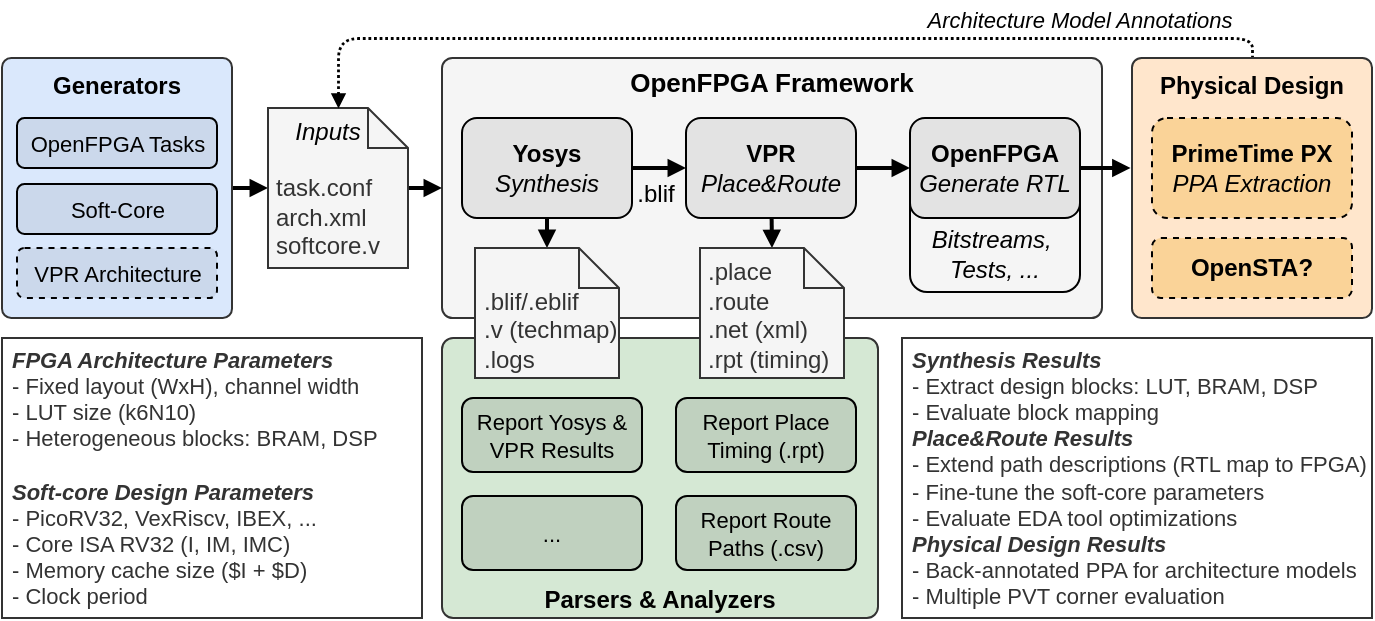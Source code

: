 <mxfile version="19.0.3" type="device" pages="3"><diagram id="5QamSihSE1bTuqWYQ-EL" name="platform"><mxGraphModel dx="946" dy="672" grid="1" gridSize="10" guides="1" tooltips="1" connect="1" arrows="1" fold="1" page="1" pageScale="1" pageWidth="850" pageHeight="1100" math="0" shadow="0"><root><mxCell id="0"/><mxCell id="1" parent="0"/><mxCell id="3yY-Rrm731GGQ9Ax8U3V-15" value="Parsers &amp;amp; Analyzers" style="rounded=1;whiteSpace=wrap;html=1;fillColor=#d5e8d4;strokeColor=#333333;fontStyle=1;verticalAlign=bottom;arcSize=4;" parent="1" vertex="1"><mxGeometry x="320" y="430" width="218" height="140" as="geometry"/></mxCell><mxCell id="3yY-Rrm731GGQ9Ax8U3V-2" value="&lt;font style=&quot;font-size: 13px;&quot; color=&quot;#000000&quot;&gt;OpenFPGA Framework&lt;/font&gt;" style="rounded=1;whiteSpace=wrap;html=1;fillColor=#f5f5f5;fontColor=#333333;strokeColor=#333333;fontStyle=1;verticalAlign=top;spacingTop=-2;absoluteArcSize=0;imageHeight=24;arcSize=4;" parent="1" vertex="1"><mxGeometry x="320" y="290" width="330" height="130" as="geometry"/></mxCell><mxCell id="3yY-Rrm731GGQ9Ax8U3V-6" style="rounded=0;orthogonalLoop=1;jettySize=auto;html=1;entryX=0;entryY=0.5;entryDx=0;entryDy=0;endArrow=block;endFill=1;strokeWidth=2;endSize=4;startSize=4;" parent="1" source="3yY-Rrm731GGQ9Ax8U3V-3" target="3yY-Rrm731GGQ9Ax8U3V-4" edge="1"><mxGeometry relative="1" as="geometry"/></mxCell><mxCell id="3yY-Rrm731GGQ9Ax8U3V-11" style="rounded=0;orthogonalLoop=1;jettySize=auto;html=1;entryX=0.5;entryY=0;entryDx=0;entryDy=0;entryPerimeter=0;endArrow=block;endFill=1;strokeWidth=2;endSize=4;startSize=4;" parent="1" source="3yY-Rrm731GGQ9Ax8U3V-3" target="3yY-Rrm731GGQ9Ax8U3V-10" edge="1"><mxGeometry relative="1" as="geometry"/></mxCell><mxCell id="3yY-Rrm731GGQ9Ax8U3V-3" value="&lt;b&gt;Yosys&lt;/b&gt;&lt;br&gt;&lt;i&gt;Synthesis&lt;/i&gt;" style="rounded=1;whiteSpace=wrap;html=1;fillColor=#E3E3E3;strokeColor=#000000;fontColor=#000000;" parent="1" vertex="1"><mxGeometry x="330" y="320" width="85" height="50" as="geometry"/></mxCell><mxCell id="3yY-Rrm731GGQ9Ax8U3V-8" style="rounded=0;orthogonalLoop=1;jettySize=auto;html=1;entryX=0;entryY=0.5;entryDx=0;entryDy=0;endArrow=block;endFill=1;strokeWidth=2;endSize=4;startSize=4;" parent="1" source="3yY-Rrm731GGQ9Ax8U3V-4" target="3yY-Rrm731GGQ9Ax8U3V-5" edge="1"><mxGeometry relative="1" as="geometry"/></mxCell><mxCell id="3yY-Rrm731GGQ9Ax8U3V-12" style="rounded=0;orthogonalLoop=1;jettySize=auto;html=1;entryX=0.5;entryY=0;entryDx=0;entryDy=0;entryPerimeter=0;endArrow=block;endFill=1;strokeWidth=2;endSize=4;startSize=4;" parent="1" source="3yY-Rrm731GGQ9Ax8U3V-4" target="3yY-Rrm731GGQ9Ax8U3V-9" edge="1"><mxGeometry relative="1" as="geometry"/></mxCell><mxCell id="3yY-Rrm731GGQ9Ax8U3V-4" value="&lt;b&gt;VPR&lt;/b&gt;&lt;br&gt;&lt;i&gt;Place&amp;amp;Route&lt;/i&gt;" style="rounded=1;whiteSpace=wrap;html=1;fillColor=#E3E3E3;strokeColor=#000000;fontColor=#000000;" parent="1" vertex="1"><mxGeometry x="442" y="320" width="85" height="50" as="geometry"/></mxCell><mxCell id="miN4TuWVm2FkpGfGNJGS-5" style="rounded=0;orthogonalLoop=1;jettySize=auto;html=1;endArrow=block;endFill=1;strokeWidth=2;endSize=4;startSize=4;exitX=1;exitY=0.5;exitDx=0;exitDy=0;entryX=-0.006;entryY=0.423;entryDx=0;entryDy=0;entryPerimeter=0;" parent="1" source="3yY-Rrm731GGQ9Ax8U3V-5" target="miN4TuWVm2FkpGfGNJGS-1" edge="1"><mxGeometry relative="1" as="geometry"><mxPoint x="652" y="345.176" as="sourcePoint"/><mxPoint x="670" y="345" as="targetPoint"/></mxGeometry></mxCell><mxCell id="3yY-Rrm731GGQ9Ax8U3V-7" value=".blif" style="text;html=1;strokeColor=none;fillColor=none;align=center;verticalAlign=middle;whiteSpace=wrap;rounded=0;" parent="1" vertex="1"><mxGeometry x="407" y="347.5" width="40" height="20" as="geometry"/></mxCell><mxCell id="3yY-Rrm731GGQ9Ax8U3V-9" value="&lt;div&gt;&lt;span&gt;.place&lt;/span&gt;&lt;/div&gt;&lt;div&gt;&lt;span&gt;.route&lt;/span&gt;&lt;/div&gt;&lt;div&gt;&lt;span&gt;.net (xml)&lt;/span&gt;&lt;/div&gt;&lt;div&gt;&lt;span&gt;.rpt (timing)&lt;/span&gt;&lt;/div&gt;" style="shape=note;size=20;whiteSpace=wrap;html=1;align=left;verticalAlign=bottom;spacingTop=0;spacingLeft=2;fillColor=#f5f5f5;strokeColor=#333333;fontColor=#333333;" parent="1" vertex="1"><mxGeometry x="449" y="385" width="72" height="65" as="geometry"/></mxCell><mxCell id="3yY-Rrm731GGQ9Ax8U3V-10" value="&lt;div&gt;&lt;span style=&quot;background-color: initial;&quot;&gt;.blif/.eblif&lt;/span&gt;&lt;br&gt;&lt;/div&gt;&lt;div&gt;&lt;span style=&quot;background-color: initial;&quot;&gt;.v (techmap)&lt;br&gt;&lt;/span&gt;&lt;span style=&quot;background-color: initial;&quot;&gt;.logs&lt;/span&gt;&lt;/div&gt;" style="shape=note;size=20;whiteSpace=wrap;html=1;align=left;verticalAlign=bottom;spacingTop=0;spacingLeft=2;fillColor=#f5f5f5;strokeColor=#333333;fontColor=#333333;" parent="1" vertex="1"><mxGeometry x="336.5" y="385" width="72" height="65" as="geometry"/></mxCell><mxCell id="3yY-Rrm731GGQ9Ax8U3V-22" style="edgeStyle=none;rounded=0;orthogonalLoop=1;jettySize=auto;html=1;entryX=0;entryY=0.5;entryDx=0;entryDy=0;entryPerimeter=0;fontSize=11;fontColor=#000000;endArrow=block;endFill=1;strokeWidth=2;endSize=4;startSize=4;" parent="1" source="3yY-Rrm731GGQ9Ax8U3V-13" target="3yY-Rrm731GGQ9Ax8U3V-17" edge="1"><mxGeometry relative="1" as="geometry"><mxPoint x="240" y="355" as="targetPoint"/></mxGeometry></mxCell><mxCell id="3yY-Rrm731GGQ9Ax8U3V-13" value="Generators" style="rounded=1;whiteSpace=wrap;html=1;fillColor=#dae8fc;strokeColor=#333333;fontStyle=1;verticalAlign=top;arcSize=4;" parent="1" vertex="1"><mxGeometry x="100" y="290" width="115" height="130" as="geometry"/></mxCell><mxCell id="3yY-Rrm731GGQ9Ax8U3V-18" style="edgeStyle=none;rounded=0;orthogonalLoop=1;jettySize=auto;html=1;entryX=0;entryY=0.5;entryDx=0;entryDy=0;fontSize=11;fontColor=#000000;endArrow=block;endFill=1;strokeWidth=2;endSize=4;startSize=4;" parent="1" source="3yY-Rrm731GGQ9Ax8U3V-17" target="3yY-Rrm731GGQ9Ax8U3V-2" edge="1"><mxGeometry relative="1" as="geometry"/></mxCell><mxCell id="3yY-Rrm731GGQ9Ax8U3V-17" value="&lt;div style=&quot;text-align: center&quot;&gt;&lt;/div&gt;&lt;div style=&quot;text-align: center;&quot;&gt;&lt;i style=&quot;&quot;&gt;&lt;font color=&quot;#000000&quot;&gt;Inputs&lt;/font&gt;&lt;/i&gt;&lt;/div&gt;&lt;div style=&quot;font-weight: bold; text-align: center;&quot;&gt;&lt;b&gt;&lt;br&gt;&lt;/b&gt;&lt;/div&gt;task.conf&lt;br&gt;arch.xml&lt;br&gt;softcore.v" style="shape=note;size=20;whiteSpace=wrap;html=1;align=left;verticalAlign=middle;spacingLeft=2;fillColor=#f5f5f5;strokeColor=#333333;fontColor=#333333;" parent="1" vertex="1"><mxGeometry x="233" y="315" width="70" height="80" as="geometry"/></mxCell><mxCell id="3yY-Rrm731GGQ9Ax8U3V-19" value="OpenFPGA Tasks" style="rounded=1;whiteSpace=wrap;html=1;fontSize=11;strokeColor=#000000;fillColor=#CBD8EB;" parent="1" vertex="1"><mxGeometry x="107.5" y="320" width="100" height="25" as="geometry"/></mxCell><mxCell id="3yY-Rrm731GGQ9Ax8U3V-20" value="VPR Architecture" style="rounded=1;whiteSpace=wrap;html=1;fontSize=11;strokeColor=#000000;dashed=1;fillColor=#CBD8EB;" parent="1" vertex="1"><mxGeometry x="107.5" y="385" width="100" height="25" as="geometry"/></mxCell><mxCell id="3yY-Rrm731GGQ9Ax8U3V-21" value="Soft-Core" style="rounded=1;whiteSpace=wrap;html=1;fontSize=11;strokeColor=#000000;fillColor=#CBD8EB;" parent="1" vertex="1"><mxGeometry x="107.5" y="353" width="100" height="25" as="geometry"/></mxCell><mxCell id="3yY-Rrm731GGQ9Ax8U3V-24" value="&lt;i&gt;&lt;b&gt;FPGA Architecture Parameters&lt;/b&gt;&lt;br&gt;&lt;/i&gt;-&amp;nbsp;Fixed layout (WxH), channel width&lt;br&gt;- LUT size (k6N10)&lt;br&gt;- Heterogeneous blocks: BRAM, DSP&lt;br&gt;&lt;br&gt;&lt;i&gt;&lt;b&gt;Soft-core Design Parameters&lt;/b&gt;&amp;nbsp;&lt;br&gt;&lt;/i&gt;- PicoRV32, VexRiscv, IBEX, ...&lt;br&gt;- Core ISA RV32 (I, IM, IMC)&lt;br&gt;- Memory cache size ($I + $D)&lt;br&gt;- Clock period" style="rounded=0;whiteSpace=wrap;html=1;fontSize=11;fontColor=#333333;strokeColor=#333333;align=left;verticalAlign=middle;spacingLeft=3;" parent="1" vertex="1"><mxGeometry x="100" y="430" width="210" height="140" as="geometry"/></mxCell><mxCell id="3yY-Rrm731GGQ9Ax8U3V-25" value="Report Yosys &amp;amp; VPR Results" style="rounded=1;fontSize=11;strokeColor=#000000;fillColor=#C0D1BF;whiteSpace=wrap;html=1;" parent="1" vertex="1"><mxGeometry x="330" y="460" width="90" height="37" as="geometry"/></mxCell><mxCell id="3yY-Rrm731GGQ9Ax8U3V-29" value="Report Place Timing (.rpt)" style="rounded=1;whiteSpace=wrap;html=1;fontSize=11;strokeColor=#000000;fillColor=#C0D1BF;" parent="1" vertex="1"><mxGeometry x="437" y="460" width="90" height="37" as="geometry"/></mxCell><mxCell id="3yY-Rrm731GGQ9Ax8U3V-30" value="..." style="rounded=1;whiteSpace=wrap;html=1;fontSize=11;strokeColor=#000000;fillColor=#C0D1BF;" parent="1" vertex="1"><mxGeometry x="330" y="509" width="90" height="37" as="geometry"/></mxCell><mxCell id="3yY-Rrm731GGQ9Ax8U3V-31" value="&lt;i&gt;&lt;b&gt;Synthesis Results&lt;/b&gt;&lt;br&gt;&lt;/i&gt;- Extract design blocks: LUT, BRAM, DSP&lt;br&gt;- Evaluate block mapping&lt;br&gt;&lt;i&gt;&lt;b&gt;Place&amp;amp;Route Results&lt;/b&gt;&lt;br&gt;&lt;/i&gt;- Extend path descriptions (RTL map to FPGA)&lt;br&gt;- Fine-tune the soft-core parameters&amp;nbsp;&lt;br&gt;- Evaluate EDA tool optimizations&lt;br&gt;&lt;b&gt;&lt;i&gt;Physical Design Results&lt;br&gt;&lt;/i&gt;&lt;/b&gt;- Back-annotated PPA for architecture models&amp;nbsp;&amp;nbsp;&lt;br&gt;- Multiple PVT corner evaluation" style="rounded=0;whiteSpace=wrap;html=1;fontSize=11;fontColor=#333333;strokeColor=#333333;align=left;verticalAlign=middle;spacingLeft=3;" parent="1" vertex="1"><mxGeometry x="550" y="430" width="235" height="140" as="geometry"/></mxCell><mxCell id="3yY-Rrm731GGQ9Ax8U3V-33" value="Report Route Paths (.csv)" style="rounded=1;whiteSpace=wrap;html=1;fontSize=11;strokeColor=#000000;fillColor=#C0D1BF;" parent="1" vertex="1"><mxGeometry x="437" y="509" width="90" height="37" as="geometry"/></mxCell><mxCell id="miN4TuWVm2FkpGfGNJGS-7" style="edgeStyle=orthogonalEdgeStyle;rounded=1;orthogonalLoop=1;jettySize=auto;html=1;entryX=0.5;entryY=0;entryDx=0;entryDy=0;entryPerimeter=0;exitX=0.5;exitY=0;exitDx=0;exitDy=0;endArrow=block;endFill=1;strokeWidth=1.4;endSize=4;startSize=4;arcSize=20;jumpStyle=none;dashed=1;dashPattern=1 1;" parent="1" source="miN4TuWVm2FkpGfGNJGS-1" target="3yY-Rrm731GGQ9Ax8U3V-17" edge="1"><mxGeometry relative="1" as="geometry"><Array as="points"><mxPoint x="725" y="280"/><mxPoint x="268" y="280"/></Array></mxGeometry></mxCell><mxCell id="miN4TuWVm2FkpGfGNJGS-1" value="&lt;b&gt;Physical Design&lt;/b&gt;" style="rounded=1;whiteSpace=wrap;html=1;align=center;spacingLeft=0;fillColor=#ffe6cc;strokeColor=#333333;arcSize=4;verticalAlign=top;" parent="1" vertex="1"><mxGeometry x="665" y="290" width="120" height="130" as="geometry"/></mxCell><mxCell id="miN4TuWVm2FkpGfGNJGS-2" value="&lt;b&gt;PrimeTime PX&lt;/b&gt;&lt;br&gt;&lt;i&gt;PPA Extraction&lt;/i&gt;" style="rounded=1;whiteSpace=wrap;html=1;align=center;spacingLeft=0;fillColor=#FAD398;strokeColor=#000000;dashed=1;" parent="1" vertex="1"><mxGeometry x="675" y="320" width="100" height="50" as="geometry"/></mxCell><mxCell id="miN4TuWVm2FkpGfGNJGS-3" value="&lt;b&gt;OpenSTA?&lt;/b&gt;" style="rounded=1;whiteSpace=wrap;html=1;align=center;spacingLeft=0;fillColor=#FAD398;strokeColor=#000000;dashed=1;" parent="1" vertex="1"><mxGeometry x="675" y="380" width="100" height="30" as="geometry"/></mxCell><mxCell id="miN4TuWVm2FkpGfGNJGS-8" value="&lt;span style=&quot;font-size: 11px;&quot;&gt;&lt;i&gt;Architecture Model Annotations&lt;/i&gt;&lt;/span&gt;" style="text;html=1;strokeColor=none;fillColor=none;align=center;verticalAlign=middle;whiteSpace=wrap;rounded=0;dashed=1;" parent="1" vertex="1"><mxGeometry x="554" y="261" width="170" height="20" as="geometry"/></mxCell><mxCell id="NyCY-iZICcE-NzD8MqP5-1" value="&lt;div&gt;&lt;i&gt;Bitstreams,&amp;nbsp;&lt;/i&gt;&lt;/div&gt;&lt;div&gt;&lt;i&gt;Tests, ...&lt;/i&gt;&lt;br&gt;&lt;/div&gt;" style="rounded=1;whiteSpace=wrap;html=1;align=center;spacingLeft=0;fillColor=#F5F5F5;fontColor=#000000;strokeColor=#000000;verticalAlign=bottom;spacingBottom=2;" parent="1" vertex="1"><mxGeometry x="554" y="350" width="85" height="57" as="geometry"/></mxCell><mxCell id="3yY-Rrm731GGQ9Ax8U3V-5" value="&lt;div&gt;&lt;b&gt;OpenFPGA&lt;/b&gt;&lt;/div&gt;&lt;i&gt;&lt;div&gt;&lt;i&gt;Generate RTL&lt;/i&gt;&lt;/div&gt;&lt;/i&gt;" style="rounded=1;whiteSpace=wrap;html=1;align=center;spacingLeft=0;fillColor=#E3E3E3;fontColor=#000000;strokeColor=#000000;" parent="1" vertex="1"><mxGeometry x="554" y="320" width="85" height="50" as="geometry"/></mxCell></root></mxGraphModel></diagram><diagram id="-rtAcdeCw6EAc30biyAN" name="io-files"><mxGraphModel dx="1465" dy="983" grid="1" gridSize="10" guides="1" tooltips="1" connect="1" arrows="1" fold="1" page="1" pageScale="1" pageWidth="850" pageHeight="1100" math="0" shadow="0"><root><mxCell id="0"/><mxCell id="1" parent="0"/><mxCell id="8ciTEl764mrWdn89On1b-10" value="" style="rounded=1;whiteSpace=wrap;html=1;strokeColor=#4D9900;fillColor=#d5e8d4;arcSize=3;strokeWidth=1;dashed=1;" parent="1" vertex="1"><mxGeometry x="350" y="230" width="140" height="240" as="geometry"/></mxCell><mxCell id="8ciTEl764mrWdn89On1b-3" value="VPR" style="rounded=0;whiteSpace=wrap;html=1;fillColor=#dae8fc;strokeColor=none;align=left;fontStyle=2;verticalAlign=top;spacingTop=-7;fontSize=11;" parent="1" vertex="1"><mxGeometry x="350.5" y="305" width="139" height="125" as="geometry"/></mxCell><mxCell id="8ciTEl764mrWdn89On1b-2" value="Yosys" style="rounded=0;whiteSpace=wrap;html=1;fillColor=#fff2cc;strokeColor=none;align=left;fontStyle=2;verticalAlign=top;spacingTop=-7;fontSize=11;" parent="1" vertex="1"><mxGeometry x="350.5" y="265" width="139" height="40" as="geometry"/></mxCell><mxCell id="5hfjcAy0X-5D-89gr8md-1" value="Logic Synthesis" style="rounded=1;whiteSpace=wrap;html=1;fontStyle=1;fillColor=#f5f5f5;fontColor=#000000;strokeColor=#000000;" parent="1" vertex="1"><mxGeometry x="360" y="280" width="120" height="20" as="geometry"/></mxCell><mxCell id="PZOEGFV6rA2GVYi4H-Vr-2" style="rounded=0;orthogonalLoop=1;jettySize=auto;html=1;entryX=0;entryY=0.5;entryDx=0;entryDy=0;entryPerimeter=0;fontColor=#000000;endArrow=block;endFill=1;exitX=1;exitY=0.5;exitDx=0;exitDy=0;strokeWidth=1;endSize=3;startSize=3;" parent="1" source="5hfjcAy0X-5D-89gr8md-1" target="PZOEGFV6rA2GVYi4H-Vr-1" edge="1"><mxGeometry relative="1" as="geometry"/></mxCell><mxCell id="-oA2niMfFa02Y7HDWIxf-1" value="Flow Setup" style="rounded=1;whiteSpace=wrap;html=1;fontStyle=1;fillColor=#f5f5f5;fontColor=#000000;strokeColor=#000000;" parent="1" vertex="1"><mxGeometry x="360" y="240" width="120" height="20" as="geometry"/></mxCell><mxCell id="mhgTr2qaUOVZFK6p9Ylu-2" style="rounded=0;orthogonalLoop=1;jettySize=auto;html=1;entryX=-0.002;entryY=0.375;entryDx=0;entryDy=0;entryPerimeter=0;fontSize=11;fontColor=#4D9900;endArrow=block;endFill=1;startSize=3;endSize=3;strokeWidth=1;" parent="1" source="-oA2niMfFa02Y7HDWIxf-2" target="mhgTr2qaUOVZFK6p9Ylu-1" edge="1"><mxGeometry relative="1" as="geometry"/></mxCell><mxCell id="-oA2niMfFa02Y7HDWIxf-2" value="Pack" style="rounded=1;whiteSpace=wrap;html=1;fontStyle=1;fillColor=#f5f5f5;fontColor=#000000;strokeColor=#000000;" parent="1" vertex="1"><mxGeometry x="360" y="320" width="120" height="20" as="geometry"/></mxCell><mxCell id="Hk917eG22un7bX2jcgSv-1" style="rounded=0;orthogonalLoop=1;jettySize=auto;html=1;entryX=-0.002;entryY=0.335;entryDx=0;entryDy=0;entryPerimeter=0;fontSize=11;fontColor=#4D9900;endArrow=block;endFill=1;startSize=3;endSize=3;strokeWidth=1;" parent="1" source="Tv-LQqNOd7PQRgvUZF-z-1" target="urnjLCWNgLB4XAwOemxo-1" edge="1"><mxGeometry relative="1" as="geometry"/></mxCell><mxCell id="Tv-LQqNOd7PQRgvUZF-z-1" value="Place" style="rounded=1;whiteSpace=wrap;html=1;fontStyle=1;fillColor=#f5f5f5;fontColor=#000000;strokeColor=#000000;" parent="1" vertex="1"><mxGeometry x="360" y="360" width="120" height="20" as="geometry"/></mxCell><mxCell id="Hk917eG22un7bX2jcgSv-2" style="rounded=0;orthogonalLoop=1;jettySize=auto;html=1;entryX=0.002;entryY=0.335;entryDx=0;entryDy=0;entryPerimeter=0;fontSize=11;fontColor=#4D9900;endArrow=block;endFill=1;startSize=3;endSize=3;strokeWidth=1;" parent="1" source="Tv-LQqNOd7PQRgvUZF-z-2" target="VbQCDtQZG1fknTUwbTT2-1" edge="1"><mxGeometry relative="1" as="geometry"/></mxCell><mxCell id="Tv-LQqNOd7PQRgvUZF-z-2" value="Route" style="rounded=1;whiteSpace=wrap;html=1;fontStyle=1;fillColor=#f5f5f5;fontColor=#000000;strokeColor=#000000;" parent="1" vertex="1"><mxGeometry x="360" y="400" width="120" height="20" as="geometry"/></mxCell><mxCell id="70IWSRcXyrhZSqp_CYc7-4" style="edgeStyle=none;rounded=0;orthogonalLoop=1;jettySize=auto;html=1;entryX=-0.003;entryY=0.342;entryDx=0;entryDy=0;entryPerimeter=0;fontSize=11;fontColor=#4D9900;endArrow=block;endFill=1;startSize=3;endSize=3;strokeWidth=1;" parent="1" source="8ciTEl764mrWdn89On1b-1" target="70IWSRcXyrhZSqp_CYc7-3" edge="1"><mxGeometry relative="1" as="geometry"/></mxCell><mxCell id="8ciTEl764mrWdn89On1b-1" value="Fabric Generation" style="rounded=1;whiteSpace=wrap;html=1;fontStyle=1;fillColor=#f5f5f5;fontColor=#000000;strokeColor=#000000;" parent="1" vertex="1"><mxGeometry x="360" y="440" width="120" height="20" as="geometry"/></mxCell><mxCell id="8ciTEl764mrWdn89On1b-5" value="" style="shape=singleArrow;direction=south;whiteSpace=wrap;html=1;fillColor=#000000;gradientColor=none;arrowWidth=0.586;arrowSize=0.478;" parent="1" vertex="1"><mxGeometry x="412.5" y="263" width="15" height="15" as="geometry"/></mxCell><mxCell id="8ciTEl764mrWdn89On1b-9" value="" style="shape=singleArrow;direction=south;whiteSpace=wrap;html=1;fillColor=#000000;gradientColor=none;arrowWidth=0.586;arrowSize=0.478;" parent="1" vertex="1"><mxGeometry x="412.5" y="303" width="15" height="15" as="geometry"/></mxCell><mxCell id="8ciTEl764mrWdn89On1b-16" value="" style="shape=singleArrow;direction=south;whiteSpace=wrap;html=1;fillColor=#000000;gradientColor=none;arrowWidth=0.586;arrowSize=0.478;" parent="1" vertex="1"><mxGeometry x="412.5" y="343" width="15" height="15" as="geometry"/></mxCell><mxCell id="8ciTEl764mrWdn89On1b-17" value="" style="shape=singleArrow;direction=south;whiteSpace=wrap;html=1;fillColor=#000000;gradientColor=none;arrowWidth=0.586;arrowSize=0.478;" parent="1" vertex="1"><mxGeometry x="412.5" y="383" width="15" height="15" as="geometry"/></mxCell><mxCell id="8ciTEl764mrWdn89On1b-18" value="" style="shape=singleArrow;direction=south;whiteSpace=wrap;html=1;fillColor=#000000;gradientColor=none;arrowWidth=0.586;arrowSize=0.478;" parent="1" vertex="1"><mxGeometry x="412.5" y="423" width="15" height="15" as="geometry"/></mxCell><mxCell id="PZOEGFV6rA2GVYi4H-Vr-1" value="&lt;div&gt;&lt;span&gt;&lt;b&gt;*.log, *.blif&lt;/b&gt;&lt;/span&gt;&lt;/div&gt;" style="shape=note;size=7;whiteSpace=wrap;html=1;align=left;verticalAlign=middle;spacingTop=-2;spacingLeft=0;fillColor=#FFFFFF;strokeColor=#000000;fontColor=#000000;strokeWidth=1;" parent="1" vertex="1"><mxGeometry x="504" y="280" width="156" height="20" as="geometry"/></mxCell><mxCell id="Cch_l9zPhTpsh9DEXmai-5" style="edgeStyle=orthogonalEdgeStyle;rounded=1;orthogonalLoop=1;jettySize=auto;html=1;entryX=0;entryY=0.5;entryDx=0;entryDy=0;fontSize=11;fontColor=#4D9900;endArrow=block;endFill=1;startSize=3;endSize=3;strokeWidth=1;" parent="1" source="sLvvpi_2KODPREbcUZ1g-1" target="5hfjcAy0X-5D-89gr8md-1" edge="1"><mxGeometry relative="1" as="geometry"/></mxCell><mxCell id="sLvvpi_2KODPREbcUZ1g-1" value="softcore.v&lt;div style=&quot;&quot;&gt;&lt;/div&gt;&lt;b&gt;&lt;div style=&quot;&quot;&gt;&lt;/div&gt;&lt;/b&gt;" style="shape=note;size=7;whiteSpace=wrap;html=1;align=left;verticalAlign=middle;spacingLeft=2;fillColor=#FFFFFF;strokeColor=#000000;fontColor=#000000;" parent="1" vertex="1"><mxGeometry x="246" y="280" width="90" height="20" as="geometry"/></mxCell><mxCell id="Cch_l9zPhTpsh9DEXmai-2" style="edgeStyle=none;rounded=0;orthogonalLoop=1;jettySize=auto;html=1;entryX=0;entryY=0.5;entryDx=0;entryDy=0;fontSize=11;fontColor=#4D9900;endArrow=block;endFill=1;startSize=3;endSize=3;strokeWidth=1;" parent="1" source="XbaIbwoqdaiLUef6Io7k-1" target="-oA2niMfFa02Y7HDWIxf-2" edge="1"><mxGeometry relative="1" as="geometry"/></mxCell><mxCell id="Cch_l9zPhTpsh9DEXmai-4" style="edgeStyle=orthogonalEdgeStyle;rounded=1;orthogonalLoop=1;jettySize=auto;html=1;entryX=0;entryY=0.5;entryDx=0;entryDy=0;fontSize=11;fontColor=#4D9900;endArrow=block;endFill=1;startSize=3;endSize=3;strokeWidth=1;" parent="1" source="XbaIbwoqdaiLUef6Io7k-1" target="Tv-LQqNOd7PQRgvUZF-z-2" edge="1"><mxGeometry relative="1" as="geometry"><Array as="points"><mxPoint x="345" y="330"/><mxPoint x="345" y="410"/></Array></mxGeometry></mxCell><mxCell id="XbaIbwoqdaiLUef6Io7k-1" value="vpr_arch.xml&lt;div style=&quot;&quot;&gt;&lt;/div&gt;&lt;b&gt;&lt;div style=&quot;&quot;&gt;&lt;/div&gt;&lt;/b&gt;" style="shape=note;size=7;whiteSpace=wrap;html=1;align=left;verticalAlign=middle;spacingLeft=2;fillColor=#FFFFFF;strokeColor=#000000;fontColor=#000000;" parent="1" vertex="1"><mxGeometry x="246" y="320" width="90" height="20" as="geometry"/></mxCell><mxCell id="Cch_l9zPhTpsh9DEXmai-1" style="edgeStyle=none;rounded=0;orthogonalLoop=1;jettySize=auto;html=1;fontSize=11;fontColor=#4D9900;endArrow=block;endFill=1;startSize=3;endSize=3;strokeWidth=1;fillColor=#f8cecc;strokeColor=#b85450;" parent="1" source="2LM6Og0NCxlezTUJCGrI-1" target="Tv-LQqNOd7PQRgvUZF-z-1" edge="1"><mxGeometry relative="1" as="geometry"/></mxCell><mxCell id="2LM6Og0NCxlezTUJCGrI-1" value="constraint.sdc&lt;div style=&quot;&quot;&gt;&lt;/div&gt;&lt;b&gt;&lt;div style=&quot;&quot;&gt;&lt;/div&gt;&lt;/b&gt;" style="shape=note;size=7;whiteSpace=wrap;html=1;align=left;verticalAlign=middle;spacingLeft=2;fillColor=default;strokeColor=#b85450;" parent="1" vertex="1"><mxGeometry x="246" y="360" width="90" height="20" as="geometry"/></mxCell><mxCell id="2LM6Og0NCxlezTUJCGrI-2" value="&lt;b&gt;&lt;i&gt;OpenFPGA Flow&lt;/i&gt;&lt;/b&gt;" style="text;html=1;strokeColor=none;fillColor=none;align=center;verticalAlign=middle;whiteSpace=wrap;rounded=0;glass=0;dashed=1;fontColor=#4D9900;" parent="1" vertex="1"><mxGeometry x="350" y="210" width="140" height="20" as="geometry"/></mxCell><mxCell id="mhgTr2qaUOVZFK6p9Ylu-1" value="&lt;div&gt;&lt;b&gt;*.net&lt;/b&gt;&lt;/div&gt;&lt;div&gt;&lt;i&gt;packing_pin_util.rpt&lt;/i&gt;&lt;/div&gt;" style="shape=note;size=7;whiteSpace=wrap;html=1;align=left;verticalAlign=middle;spacingTop=-2;spacingLeft=0;fillColor=#FFFFFF;strokeColor=#000000;fontColor=#000000;" parent="1" vertex="1"><mxGeometry x="504" y="320" width="156" height="30" as="geometry"/></mxCell><mxCell id="urnjLCWNgLB4XAwOemxo-1" value="&lt;div&gt;&lt;b&gt;*.place&lt;/b&gt;&lt;/div&gt;&lt;div&gt;&lt;i&gt;post_place.report_timing.rpt&lt;/i&gt;&lt;/div&gt;" style="shape=note;size=7;whiteSpace=wrap;html=1;align=left;verticalAlign=middle;spacingTop=-2;spacingLeft=0;fillColor=#FFFFFF;strokeColor=#000000;fontColor=#000000;" parent="1" vertex="1"><mxGeometry x="504" y="360" width="156" height="30" as="geometry"/></mxCell><mxCell id="VbQCDtQZG1fknTUwbTT2-1" value="&lt;b&gt;*.route&lt;br&gt;&lt;/b&gt;&lt;i&gt;report_timing.setup/hold.rpt&lt;/i&gt;" style="shape=note;size=7;whiteSpace=wrap;html=1;align=left;verticalAlign=middle;spacingTop=-2;spacingLeft=0;fillColor=#FFFFFF;strokeColor=#000000;fontColor=#000000;horizontal=1;labelPosition=center;verticalLabelPosition=middle;" parent="1" vertex="1"><mxGeometry x="504" y="400" width="156" height="30" as="geometry"/></mxCell><mxCell id="70IWSRcXyrhZSqp_CYc7-2" style="edgeStyle=none;rounded=0;orthogonalLoop=1;jettySize=auto;html=1;entryX=0;entryY=0.5;entryDx=0;entryDy=0;fontSize=11;fontColor=#4D9900;endArrow=block;endFill=1;startSize=3;endSize=3;strokeWidth=1;" parent="1" source="70IWSRcXyrhZSqp_CYc7-1" target="-oA2niMfFa02Y7HDWIxf-1" edge="1"><mxGeometry relative="1" as="geometry"/></mxCell><mxCell id="70IWSRcXyrhZSqp_CYc7-1" value="task.conf&lt;div style=&quot;&quot;&gt;&lt;/div&gt;&lt;b&gt;&lt;div style=&quot;&quot;&gt;&lt;/div&gt;&lt;/b&gt;" style="shape=note;size=7;whiteSpace=wrap;html=1;align=left;verticalAlign=middle;spacingLeft=2;fillColor=#FFFFFF;strokeColor=#000000;fontColor=#000000;" parent="1" vertex="1"><mxGeometry x="246" y="240" width="90" height="20" as="geometry"/></mxCell><mxCell id="70IWSRcXyrhZSqp_CYc7-3" value="&lt;b&gt;*.v, *.sdc&lt;br&gt;&lt;/b&gt;&lt;i&gt;FPGA ready for PD&lt;/i&gt;" style="shape=note;size=7;whiteSpace=wrap;html=1;align=left;verticalAlign=middle;spacingTop=-2;spacingLeft=0;fillColor=#FFFFFF;strokeColor=#000000;fontColor=#000000;horizontal=1;labelPosition=center;verticalLabelPosition=middle;" parent="1" vertex="1"><mxGeometry x="504" y="440" width="156" height="30" as="geometry"/></mxCell><mxCell id="6mb4H7SPEFecJx6BmC5Y-1" style="edgeStyle=orthogonalEdgeStyle;rounded=1;orthogonalLoop=1;jettySize=auto;html=1;entryX=0;entryY=0.25;entryDx=0;entryDy=0;fontSize=11;fontColor=#4D9900;endArrow=block;endFill=1;startSize=3;endSize=3;strokeWidth=1;" parent="1" source="XbaIbwoqdaiLUef6Io7k-1" target="Tv-LQqNOd7PQRgvUZF-z-1" edge="1"><mxGeometry relative="1" as="geometry"><mxPoint x="330" y="330" as="sourcePoint"/><mxPoint x="360" y="365" as="targetPoint"/><Array as="points"><mxPoint x="345" y="330"/><mxPoint x="345" y="365"/></Array></mxGeometry></mxCell></root></mxGraphModel></diagram><diagram name="dse" id="EyNDSw6Y0USaGSLpZwHW"><mxGraphModel dx="946" dy="672" grid="1" gridSize="10" guides="1" tooltips="1" connect="1" arrows="1" fold="1" page="1" pageScale="1" pageWidth="850" pageHeight="1100" background="#ffffff" math="0" shadow="0"><root><mxCell id="JtSgGtVm2WDp0-hduMLd-0"/><mxCell id="JtSgGtVm2WDp0-hduMLd-1" parent="JtSgGtVm2WDp0-hduMLd-0"/><mxCell id="JtSgGtVm2WDp0-hduMLd-2" value="" style="rounded=1;whiteSpace=wrap;html=1;strokeColor=#4D9900;fillColor=#d5e8d4;arcSize=3;strokeWidth=1;dashed=1;" parent="JtSgGtVm2WDp0-hduMLd-1" vertex="1"><mxGeometry x="350" y="230" width="140" height="240" as="geometry"/></mxCell><mxCell id="JtSgGtVm2WDp0-hduMLd-3" value="VPR" style="rounded=0;whiteSpace=wrap;html=1;fillColor=#dae8fc;strokeColor=none;align=left;fontStyle=2;verticalAlign=top;spacingTop=-7;fontSize=11;" parent="JtSgGtVm2WDp0-hduMLd-1" vertex="1"><mxGeometry x="350.5" y="305" width="139" height="125" as="geometry"/></mxCell><mxCell id="JtSgGtVm2WDp0-hduMLd-4" value="Yosys" style="rounded=0;whiteSpace=wrap;html=1;fillColor=#fff2cc;strokeColor=none;align=left;fontStyle=2;verticalAlign=top;spacingTop=-7;fontSize=11;" parent="JtSgGtVm2WDp0-hduMLd-1" vertex="1"><mxGeometry x="350.5" y="265" width="139" height="40" as="geometry"/></mxCell><mxCell id="fYwadlG3mhquItvqAQZ_-9" style="edgeStyle=none;rounded=0;jumpSize=4;orthogonalLoop=1;jettySize=auto;html=1;entryX=0;entryY=0.5;entryDx=0;entryDy=0;endArrow=blockThin;endFill=1;startSize=4;endSize=5;strokeColor=#B85450;strokeWidth=1.5;" parent="JtSgGtVm2WDp0-hduMLd-1" source="JtSgGtVm2WDp0-hduMLd-5" target="VaNJZOopljiSnu4b86hF-0" edge="1"><mxGeometry relative="1" as="geometry"/></mxCell><mxCell id="JtSgGtVm2WDp0-hduMLd-5" value="Logic Synthesis" style="rounded=1;whiteSpace=wrap;html=1;fontStyle=1;fillColor=#f5f5f5;fontColor=#000000;strokeColor=#000000;" parent="JtSgGtVm2WDp0-hduMLd-1" vertex="1"><mxGeometry x="360" y="280" width="120" height="20" as="geometry"/></mxCell><mxCell id="JtSgGtVm2WDp0-hduMLd-7" value="Flow Setup" style="rounded=1;whiteSpace=wrap;html=1;fontStyle=1;fillColor=#f5f5f5;fontColor=#000000;strokeColor=#000000;" parent="JtSgGtVm2WDp0-hduMLd-1" vertex="1"><mxGeometry x="360" y="240" width="120" height="20" as="geometry"/></mxCell><mxCell id="JtSgGtVm2WDp0-hduMLd-9" value="Pack" style="rounded=1;whiteSpace=wrap;html=1;fontStyle=1;fillColor=#f5f5f5;fontColor=#000000;strokeColor=#000000;" parent="JtSgGtVm2WDp0-hduMLd-1" vertex="1"><mxGeometry x="360" y="320" width="120" height="20" as="geometry"/></mxCell><mxCell id="JtSgGtVm2WDp0-hduMLd-11" value="Place" style="rounded=1;whiteSpace=wrap;html=1;fontStyle=1;fillColor=#f5f5f5;fontColor=#000000;strokeColor=#000000;" parent="JtSgGtVm2WDp0-hduMLd-1" vertex="1"><mxGeometry x="360" y="360" width="120" height="20" as="geometry"/></mxCell><mxCell id="JtSgGtVm2WDp0-hduMLd-13" value="Route" style="rounded=1;whiteSpace=wrap;html=1;fontStyle=1;fillColor=#f5f5f5;fontColor=#000000;strokeColor=#000000;" parent="JtSgGtVm2WDp0-hduMLd-1" vertex="1"><mxGeometry x="360" y="400" width="120" height="20" as="geometry"/></mxCell><mxCell id="JtSgGtVm2WDp0-hduMLd-15" value="Fabric Generation" style="rounded=1;whiteSpace=wrap;html=1;fontStyle=1;fillColor=#f5f5f5;fontColor=#000000;strokeColor=#000000;" parent="JtSgGtVm2WDp0-hduMLd-1" vertex="1"><mxGeometry x="360" y="440" width="120" height="20" as="geometry"/></mxCell><mxCell id="JtSgGtVm2WDp0-hduMLd-16" value="" style="shape=singleArrow;direction=south;whiteSpace=wrap;html=1;fillColor=#000000;gradientColor=none;arrowWidth=0.586;arrowSize=0.478;" parent="JtSgGtVm2WDp0-hduMLd-1" vertex="1"><mxGeometry x="412.5" y="263" width="15" height="15" as="geometry"/></mxCell><mxCell id="JtSgGtVm2WDp0-hduMLd-17" value="" style="shape=singleArrow;direction=south;whiteSpace=wrap;html=1;fillColor=#000000;gradientColor=none;arrowWidth=0.586;arrowSize=0.478;" parent="JtSgGtVm2WDp0-hduMLd-1" vertex="1"><mxGeometry x="412.5" y="303" width="15" height="15" as="geometry"/></mxCell><mxCell id="JtSgGtVm2WDp0-hduMLd-18" value="" style="shape=singleArrow;direction=south;whiteSpace=wrap;html=1;fillColor=#000000;gradientColor=none;arrowWidth=0.586;arrowSize=0.478;" parent="JtSgGtVm2WDp0-hduMLd-1" vertex="1"><mxGeometry x="412.5" y="343" width="15" height="15" as="geometry"/></mxCell><mxCell id="JtSgGtVm2WDp0-hduMLd-19" value="" style="shape=singleArrow;direction=south;whiteSpace=wrap;html=1;fillColor=#000000;gradientColor=none;arrowWidth=0.586;arrowSize=0.478;" parent="JtSgGtVm2WDp0-hduMLd-1" vertex="1"><mxGeometry x="412.5" y="383" width="15" height="15" as="geometry"/></mxCell><mxCell id="JtSgGtVm2WDp0-hduMLd-20" value="" style="shape=singleArrow;direction=south;whiteSpace=wrap;html=1;fillColor=#000000;gradientColor=none;arrowWidth=0.586;arrowSize=0.478;" parent="JtSgGtVm2WDp0-hduMLd-1" vertex="1"><mxGeometry x="412.5" y="423" width="15" height="15" as="geometry"/></mxCell><mxCell id="JtSgGtVm2WDp0-hduMLd-29" value="&lt;b&gt;&lt;i&gt;OpenFPGA Flow&lt;/i&gt;&lt;/b&gt;" style="text;html=1;strokeColor=none;fillColor=none;align=center;verticalAlign=middle;whiteSpace=wrap;rounded=0;glass=0;dashed=1;fontColor=#4D9900;" parent="JtSgGtVm2WDp0-hduMLd-1" vertex="1"><mxGeometry x="350" y="210" width="140" height="20" as="geometry"/></mxCell><mxCell id="VaNJZOopljiSnu4b86hF-0" value="&lt;font color=&quot;#b85450&quot;&gt;&lt;b&gt;report-yosys&lt;/b&gt;&lt;/font&gt;" style="text;html=1;strokeColor=none;fillColor=none;align=left;verticalAlign=middle;whiteSpace=wrap;rounded=0;shadow=0;glass=0;fontSize=11;fontColor=#FF6666;rotation=0;" parent="JtSgGtVm2WDp0-hduMLd-1" vertex="1"><mxGeometry x="509.5" y="280" width="80.5" height="20" as="geometry"/></mxCell><mxCell id="VaNJZOopljiSnu4b86hF-1" value="&lt;font color=&quot;#b85450&quot;&gt;&lt;b&gt;report-vpr&lt;br&gt;report-timing&lt;br&gt;report-paths&lt;br&gt;&lt;/b&gt;&lt;/font&gt;" style="text;html=1;strokeColor=none;fillColor=none;align=left;verticalAlign=middle;whiteSpace=wrap;rounded=0;shadow=0;glass=0;fontSize=11;fontColor=#FF6666;rotation=0;" parent="JtSgGtVm2WDp0-hduMLd-1" vertex="1"><mxGeometry x="509.5" y="350" width="80.5" height="40" as="geometry"/></mxCell><mxCell id="VaNJZOopljiSnu4b86hF-4" value="" style="endArrow=none;dashed=1;html=1;rounded=0;fontSize=11;fontColor=#B85450;startSize=3;endSize=3;strokeWidth=1;jumpSize=3;exitX=1;exitY=0;exitDx=0;exitDy=0;" parent="JtSgGtVm2WDp0-hduMLd-1" source="e7S0jrX8l3uB4kcxXipK-1" edge="1"><mxGeometry width="50" height="50" relative="1" as="geometry"><mxPoint x="200" y="250" as="sourcePoint"/><mxPoint x="340" y="250" as="targetPoint"/></mxGeometry></mxCell><mxCell id="VaNJZOopljiSnu4b86hF-6" value="" style="endArrow=none;dashed=1;html=1;rounded=0;fontSize=11;fontColor=#B85450;startSize=3;endSize=3;strokeWidth=1;jumpSize=3;startArrow=none;" parent="JtSgGtVm2WDp0-hduMLd-1" source="VaNJZOopljiSnu4b86hF-21" edge="1"><mxGeometry width="50" height="50" relative="1" as="geometry"><mxPoint x="200" y="289.74" as="sourcePoint"/><mxPoint x="340" y="289.74" as="targetPoint"/></mxGeometry></mxCell><mxCell id="VaNJZOopljiSnu4b86hF-7" value="" style="endArrow=none;dashed=1;html=1;rounded=0;fontSize=11;fontColor=#B85450;startSize=3;endSize=3;strokeWidth=1;jumpSize=3;startArrow=none;" parent="JtSgGtVm2WDp0-hduMLd-1" source="fYwadlG3mhquItvqAQZ_-0" edge="1"><mxGeometry width="50" height="50" relative="1" as="geometry"><mxPoint x="200" y="329.74" as="sourcePoint"/><mxPoint x="340" y="329.74" as="targetPoint"/></mxGeometry></mxCell><mxCell id="VaNJZOopljiSnu4b86hF-8" value="" style="endArrow=none;dashed=1;html=1;rounded=0;fontSize=11;fontColor=#B85450;startSize=3;endSize=3;strokeWidth=1;jumpSize=3;startArrow=none;" parent="JtSgGtVm2WDp0-hduMLd-1" source="fYwadlG3mhquItvqAQZ_-1" edge="1"><mxGeometry width="50" height="50" relative="1" as="geometry"><mxPoint x="200" y="369.74" as="sourcePoint"/><mxPoint x="340" y="369.74" as="targetPoint"/></mxGeometry></mxCell><mxCell id="VaNJZOopljiSnu4b86hF-9" value="" style="endArrow=none;dashed=1;html=1;rounded=0;fontSize=11;fontColor=#B85450;startSize=3;endSize=3;strokeWidth=1;jumpSize=3;startArrow=none;" parent="JtSgGtVm2WDp0-hduMLd-1" source="fYwadlG3mhquItvqAQZ_-3" edge="1"><mxGeometry width="50" height="50" relative="1" as="geometry"><mxPoint x="200" y="410" as="sourcePoint"/><mxPoint x="340" y="410" as="targetPoint"/></mxGeometry></mxCell><mxCell id="VaNJZOopljiSnu4b86hF-12" value="&lt;b&gt;&lt;i&gt;Launchers&lt;br&gt;Optimizers&lt;/i&gt;&lt;/b&gt;" style="text;html=1;strokeColor=none;fillColor=none;align=center;verticalAlign=middle;whiteSpace=wrap;rounded=0;shadow=0;glass=0;fontSize=11;fontColor=#B85450;" parent="JtSgGtVm2WDp0-hduMLd-1" vertex="1"><mxGeometry x="260" y="210" width="80" height="40" as="geometry"/></mxCell><mxCell id="VaNJZOopljiSnu4b86hF-13" value="&lt;b&gt;&lt;i&gt;Reports&lt;br&gt;Analyzers&lt;/i&gt;&lt;/b&gt;" style="text;html=1;strokeColor=none;fillColor=none;align=center;verticalAlign=middle;whiteSpace=wrap;rounded=0;shadow=0;glass=0;fontSize=11;fontColor=#B85450;" parent="JtSgGtVm2WDp0-hduMLd-1" vertex="1"><mxGeometry x="489.5" y="210" width="100.5" height="40" as="geometry"/></mxCell><mxCell id="VaNJZOopljiSnu4b86hF-15" value="&lt;font color=&quot;#b85450&quot;&gt;&lt;b&gt;analyze-synth&lt;br&gt;analyze-packing&lt;br&gt;analyze-placing&lt;br&gt;analyze-routing&lt;br&gt;&lt;/b&gt;&lt;/font&gt;" style="text;html=1;strokeColor=default;fillColor=none;align=left;verticalAlign=middle;rounded=0;shadow=0;glass=0;fontSize=11;fontColor=#FF6666;rotation=0;labelBackgroundColor=none;" parent="JtSgGtVm2WDp0-hduMLd-1" vertex="1"><mxGeometry x="500" y="410" width="90" height="60" as="geometry"/></mxCell><mxCell id="fYwadlG3mhquItvqAQZ_-1" value="" style="verticalLabelPosition=bottom;html=1;verticalAlign=top;strokeWidth=3;shape=mxgraph.lean_mapping.physical_pull;pointerEvents=1;rounded=1;shadow=0;glass=0;labelBackgroundColor=default;fontSize=11;fontColor=#B85450;fillColor=none;gradientColor=none;strokeColor=#B85450;rotation=40;aspect=fixed;" parent="JtSgGtVm2WDp0-hduMLd-1" vertex="1"><mxGeometry x="310" y="361.5" width="17" height="17" as="geometry"/></mxCell><mxCell id="fYwadlG3mhquItvqAQZ_-2" value="" style="endArrow=none;dashed=1;html=1;rounded=0;fontSize=11;fontColor=#B85450;startSize=3;endSize=3;strokeWidth=1;jumpSize=3;" parent="JtSgGtVm2WDp0-hduMLd-1" target="fYwadlG3mhquItvqAQZ_-1" edge="1"><mxGeometry width="50" height="50" relative="1" as="geometry"><mxPoint x="260" y="369.74" as="sourcePoint"/><mxPoint x="340" y="369.74" as="targetPoint"/></mxGeometry></mxCell><mxCell id="fYwadlG3mhquItvqAQZ_-3" value="" style="verticalLabelPosition=bottom;html=1;verticalAlign=top;strokeWidth=3;shape=mxgraph.lean_mapping.physical_pull;pointerEvents=1;rounded=1;shadow=0;glass=0;labelBackgroundColor=default;fontSize=11;fontColor=#B85450;fillColor=none;gradientColor=none;strokeColor=#B85450;rotation=40;aspect=fixed;" parent="JtSgGtVm2WDp0-hduMLd-1" vertex="1"><mxGeometry x="310" y="401.5" width="17" height="17" as="geometry"/></mxCell><mxCell id="fYwadlG3mhquItvqAQZ_-4" value="" style="endArrow=none;dashed=1;html=1;rounded=0;fontSize=11;fontColor=#B85450;startSize=3;endSize=3;strokeWidth=1;jumpSize=3;" parent="JtSgGtVm2WDp0-hduMLd-1" target="fYwadlG3mhquItvqAQZ_-3" edge="1"><mxGeometry width="50" height="50" relative="1" as="geometry"><mxPoint x="260" y="410" as="sourcePoint"/><mxPoint x="340" y="410" as="targetPoint"/></mxGeometry></mxCell><mxCell id="fYwadlG3mhquItvqAQZ_-0" value="" style="verticalLabelPosition=bottom;html=1;verticalAlign=top;strokeWidth=3;shape=mxgraph.lean_mapping.physical_pull;pointerEvents=1;rounded=1;shadow=0;glass=0;labelBackgroundColor=default;fontSize=11;fontColor=#B85450;fillColor=none;gradientColor=none;strokeColor=#B85450;rotation=40;aspect=fixed;" parent="JtSgGtVm2WDp0-hduMLd-1" vertex="1"><mxGeometry x="310" y="321.5" width="17" height="17" as="geometry"/></mxCell><mxCell id="fYwadlG3mhquItvqAQZ_-6" value="" style="endArrow=none;dashed=1;html=1;rounded=0;fontSize=11;fontColor=#B85450;startSize=3;endSize=3;strokeWidth=1;jumpSize=3;" parent="JtSgGtVm2WDp0-hduMLd-1" target="fYwadlG3mhquItvqAQZ_-0" edge="1"><mxGeometry width="50" height="50" relative="1" as="geometry"><mxPoint x="260" y="329.74" as="sourcePoint"/><mxPoint x="340" y="329.74" as="targetPoint"/></mxGeometry></mxCell><mxCell id="VaNJZOopljiSnu4b86hF-21" value="" style="verticalLabelPosition=bottom;html=1;verticalAlign=top;strokeWidth=3;shape=mxgraph.lean_mapping.physical_pull;pointerEvents=1;rounded=1;shadow=0;glass=0;labelBackgroundColor=default;fontSize=11;fontColor=#B85450;fillColor=none;gradientColor=none;strokeColor=#B85450;rotation=40;aspect=fixed;" parent="JtSgGtVm2WDp0-hduMLd-1" vertex="1"><mxGeometry x="310" y="281.5" width="17" height="17" as="geometry"/></mxCell><mxCell id="fYwadlG3mhquItvqAQZ_-7" value="" style="endArrow=none;dashed=1;html=1;rounded=0;fontSize=11;fontColor=#B85450;startSize=3;endSize=3;strokeWidth=1;jumpSize=3;" parent="JtSgGtVm2WDp0-hduMLd-1" target="VaNJZOopljiSnu4b86hF-21" edge="1"><mxGeometry width="50" height="50" relative="1" as="geometry"><mxPoint x="260" y="290" as="sourcePoint"/><mxPoint x="340" y="289.74" as="targetPoint"/></mxGeometry></mxCell><mxCell id="VaNJZOopljiSnu4b86hF-20" value="&lt;font color=&quot;#b85450&quot;&gt;&lt;b&gt;run-dse&lt;/b&gt;&lt;/font&gt;" style="text;html=1;strokeColor=none;fillColor=none;align=right;verticalAlign=middle;whiteSpace=wrap;rounded=0;shadow=0;glass=0;fontSize=11;fontColor=#FF6666;rotation=0;spacing=4;labelBackgroundColor=default;" parent="JtSgGtVm2WDp0-hduMLd-1" vertex="1"><mxGeometry x="293.5" y="250" width="50" height="20" as="geometry"/></mxCell><mxCell id="e7S0jrX8l3uB4kcxXipK-1" value="&lt;font color=&quot;#b85450&quot;&gt;&lt;b&gt;run-softcore&lt;/b&gt;&lt;/font&gt;" style="text;html=1;strokeColor=none;fillColor=none;align=right;verticalAlign=middle;whiteSpace=wrap;rounded=0;shadow=0;glass=0;fontSize=11;fontColor=#FF6666;rotation=-90;labelBackgroundColor=default;" parent="JtSgGtVm2WDp0-hduMLd-1" vertex="1"><mxGeometry x="235" y="275" width="70" height="20" as="geometry"/></mxCell><mxCell id="e7S0jrX8l3uB4kcxXipK-0" value="" style="endArrow=blockThin;html=1;rounded=0;fontSize=11;fontColor=#4D9900;startSize=4;endSize=5;strokeWidth=2;jumpSize=4;endFill=1;fillColor=#f8cecc;strokeColor=#b85450;" parent="JtSgGtVm2WDp0-hduMLd-1" edge="1"><mxGeometry width="50" height="50" relative="1" as="geometry"><mxPoint x="280" y="250" as="sourcePoint"/><mxPoint x="280" y="410" as="targetPoint"/></mxGeometry></mxCell><mxCell id="fYwadlG3mhquItvqAQZ_-15" style="edgeStyle=none;rounded=0;jumpSize=4;orthogonalLoop=1;jettySize=auto;html=1;endArrow=blockThin;endFill=1;startSize=4;endSize=5;strokeColor=#B85450;strokeWidth=1.5;exitX=0.1;exitY=0.5;exitDx=0;exitDy=0;exitPerimeter=0;" parent="JtSgGtVm2WDp0-hduMLd-1" source="fYwadlG3mhquItvqAQZ_-12" edge="1"><mxGeometry relative="1" as="geometry"><mxPoint x="510" y="370" as="targetPoint"/></mxGeometry></mxCell><mxCell id="fYwadlG3mhquItvqAQZ_-12" value="" style="shape=curlyBracket;whiteSpace=wrap;html=1;rounded=1;flipH=1;labelBackgroundColor=default;strokeWidth=1.5;strokeColor=#B85450;size=0.3;connectable=1;allowArrows=1;expand=1;overflow=visible;perimeterSpacing=0;" parent="JtSgGtVm2WDp0-hduMLd-1" vertex="1"><mxGeometry x="482" y="320" width="17" height="100" as="geometry"/></mxCell></root></mxGraphModel></diagram></mxfile>
